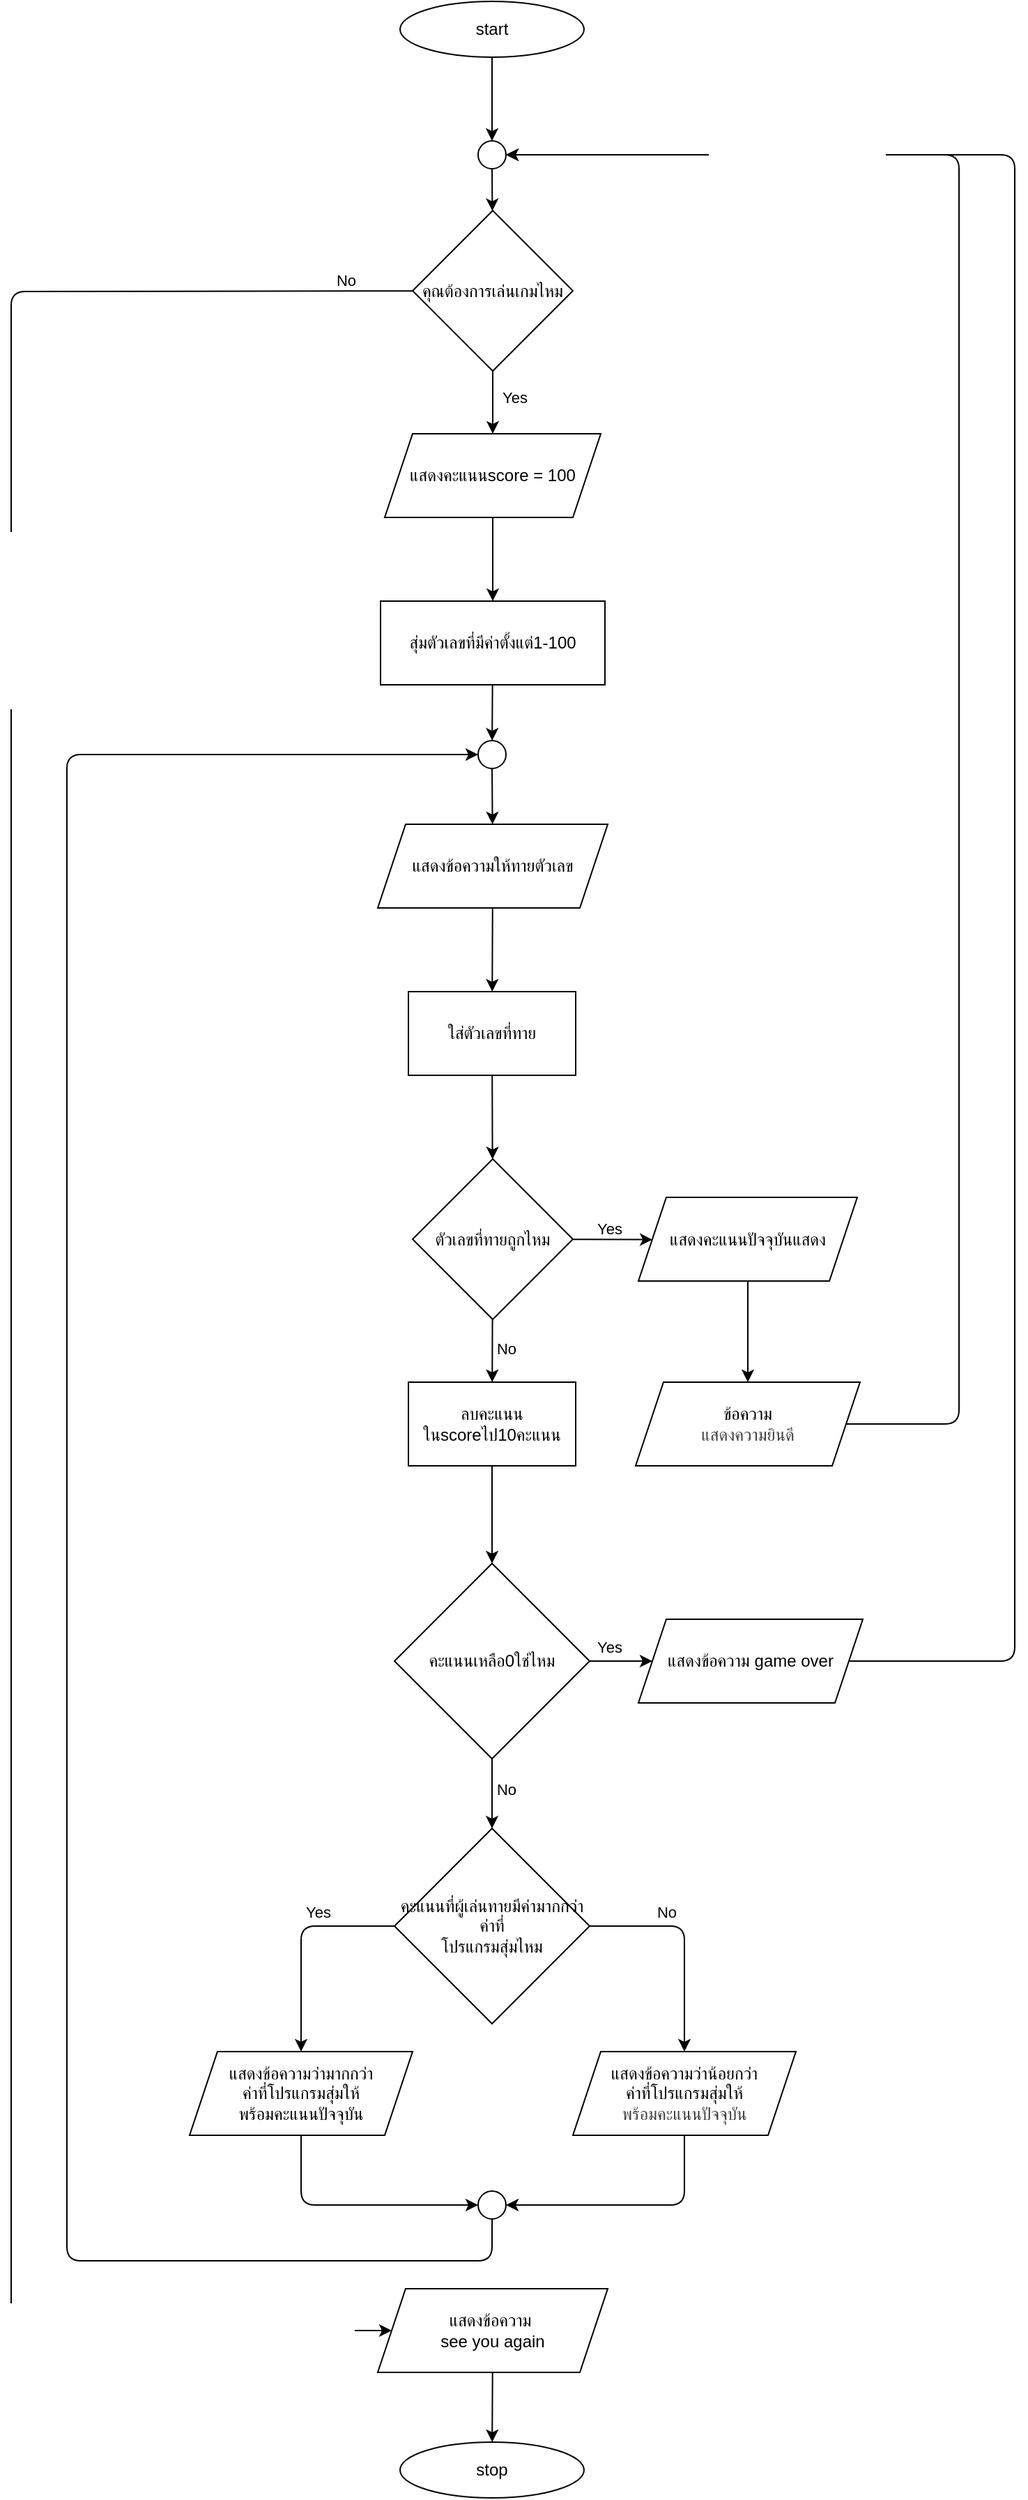 <mxfile>
    <diagram id="tuUJs19w71i3fkyfegZ3" name="Page-1">
        <mxGraphModel dx="1310" dy="632" grid="1" gridSize="10" guides="1" tooltips="1" connect="1" arrows="1" fold="1" page="1" pageScale="1" pageWidth="850" pageHeight="1100" math="0" shadow="0">
            <root>
                <mxCell id="0"/>
                <mxCell id="1" parent="0"/>
                <mxCell id="61" value="" style="edgeStyle=none;html=1;" edge="1" parent="1" source="2" target="10">
                    <mxGeometry relative="1" as="geometry"/>
                </mxCell>
                <mxCell id="2" value="start" style="ellipse;whiteSpace=wrap;html=1;" parent="1" vertex="1">
                    <mxGeometry x="359" y="40" width="132" height="40" as="geometry"/>
                </mxCell>
                <mxCell id="33" value="" style="edgeStyle=none;html=1;" parent="1" source="7" target="9" edge="1">
                    <mxGeometry relative="1" as="geometry"/>
                </mxCell>
                <mxCell id="55" value="Yes" style="edgeLabel;html=1;align=center;verticalAlign=middle;resizable=0;points=[];" parent="33" vertex="1" connectable="0">
                    <mxGeometry x="-0.156" y="2" relative="1" as="geometry">
                        <mxPoint x="13" as="offset"/>
                    </mxGeometry>
                </mxCell>
                <mxCell id="53" style="edgeStyle=none;html=1;entryX=0;entryY=0.5;entryDx=0;entryDy=0;" parent="1" source="7" target="28" edge="1">
                    <mxGeometry relative="1" as="geometry">
                        <Array as="points">
                            <mxPoint x="80" y="248"/>
                            <mxPoint x="80" y="1710"/>
                        </Array>
                    </mxGeometry>
                </mxCell>
                <mxCell id="56" value="No" style="edgeLabel;html=1;align=center;verticalAlign=middle;resizable=0;points=[];" parent="53" vertex="1" connectable="0">
                    <mxGeometry x="-0.933" y="-4" relative="1" as="geometry">
                        <mxPoint x="20" y="-4" as="offset"/>
                    </mxGeometry>
                </mxCell>
                <mxCell id="7" value="คุณต้องการเล่นเกมไหม" style="rhombus;whiteSpace=wrap;html=1;" parent="1" vertex="1">
                    <mxGeometry x="368" y="190" width="115" height="115" as="geometry"/>
                </mxCell>
                <mxCell id="34" value="" style="edgeStyle=none;html=1;" parent="1" source="9" target="12" edge="1">
                    <mxGeometry relative="1" as="geometry"/>
                </mxCell>
                <mxCell id="9" value="แสดงคะแนนscore = 100" style="shape=parallelogram;perimeter=parallelogramPerimeter;whiteSpace=wrap;html=1;fixedSize=1;" parent="1" vertex="1">
                    <mxGeometry x="348" y="350" width="155" height="60" as="geometry"/>
                </mxCell>
                <mxCell id="32" value="" style="edgeStyle=none;html=1;" parent="1" source="10" target="7" edge="1">
                    <mxGeometry relative="1" as="geometry"/>
                </mxCell>
                <mxCell id="10" value="" style="ellipse;whiteSpace=wrap;html=1;aspect=fixed;" parent="1" vertex="1">
                    <mxGeometry x="415" y="140" width="20" height="20" as="geometry"/>
                </mxCell>
                <mxCell id="51" value="" style="edgeStyle=none;html=1;" parent="1" source="12" target="49" edge="1">
                    <mxGeometry relative="1" as="geometry"/>
                </mxCell>
                <mxCell id="12" value="สุ่มตัวเลขที่มีค่าตั้งแต่1-100" style="rounded=0;whiteSpace=wrap;html=1;" parent="1" vertex="1">
                    <mxGeometry x="345" y="470" width="161" height="60" as="geometry"/>
                </mxCell>
                <mxCell id="36" value="" style="edgeStyle=none;html=1;" parent="1" source="14" target="17" edge="1">
                    <mxGeometry relative="1" as="geometry"/>
                </mxCell>
                <mxCell id="14" value="แสดงข้อความให้ทายตัวเลข" style="shape=parallelogram;perimeter=parallelogramPerimeter;whiteSpace=wrap;html=1;fixedSize=1;" parent="1" vertex="1">
                    <mxGeometry x="343" y="630" width="165" height="60" as="geometry"/>
                </mxCell>
                <mxCell id="38" value="" style="edgeStyle=none;html=1;" parent="1" source="16" target="18" edge="1">
                    <mxGeometry relative="1" as="geometry"/>
                </mxCell>
                <mxCell id="58" value="No" style="edgeLabel;html=1;align=center;verticalAlign=middle;resizable=0;points=[];" parent="38" vertex="1" connectable="0">
                    <mxGeometry x="-0.062" relative="1" as="geometry">
                        <mxPoint x="10" as="offset"/>
                    </mxGeometry>
                </mxCell>
                <mxCell id="43" value="" style="edgeStyle=none;html=1;" parent="1" source="16" edge="1">
                    <mxGeometry relative="1" as="geometry">
                        <mxPoint x="540.062" y="927.813" as="targetPoint"/>
                    </mxGeometry>
                </mxCell>
                <mxCell id="57" value="Yes" style="edgeLabel;html=1;align=center;verticalAlign=middle;resizable=0;points=[];" parent="43" vertex="1" connectable="0">
                    <mxGeometry x="-0.044" y="2" relative="1" as="geometry">
                        <mxPoint x="-2" y="-6" as="offset"/>
                    </mxGeometry>
                </mxCell>
                <mxCell id="16" value="ตัวเลขที่ทายถูกไหม" style="rhombus;whiteSpace=wrap;html=1;" parent="1" vertex="1">
                    <mxGeometry x="368" y="870" width="115" height="115" as="geometry"/>
                </mxCell>
                <mxCell id="37" value="" style="edgeStyle=none;html=1;" parent="1" source="17" target="16" edge="1">
                    <mxGeometry relative="1" as="geometry"/>
                </mxCell>
                <mxCell id="17" value="ใส่ตัวเลขที่ทาย" style="rounded=0;whiteSpace=wrap;html=1;" parent="1" vertex="1">
                    <mxGeometry x="365" y="750" width="120" height="60" as="geometry"/>
                </mxCell>
                <mxCell id="64" value="" style="edgeStyle=none;html=1;" edge="1" parent="1" source="18" target="63">
                    <mxGeometry relative="1" as="geometry"/>
                </mxCell>
                <mxCell id="18" value="ลบคะแนนในscoreไป10คะแนน" style="rounded=0;whiteSpace=wrap;html=1;" parent="1" vertex="1">
                    <mxGeometry x="365" y="1030" width="120" height="60" as="geometry"/>
                </mxCell>
                <mxCell id="41" style="edgeStyle=none;html=1;entryX=0.5;entryY=0;entryDx=0;entryDy=0;" parent="1" source="22" target="23" edge="1">
                    <mxGeometry relative="1" as="geometry">
                        <Array as="points">
                            <mxPoint x="288" y="1420"/>
                        </Array>
                    </mxGeometry>
                </mxCell>
                <mxCell id="59" value="Yes" style="edgeLabel;html=1;align=center;verticalAlign=middle;resizable=0;points=[];" parent="41" vertex="1" connectable="0">
                    <mxGeometry x="-0.442" y="-2" relative="1" as="geometry">
                        <mxPoint x="-11" y="-8" as="offset"/>
                    </mxGeometry>
                </mxCell>
                <mxCell id="42" style="edgeStyle=none;html=1;entryX=0.5;entryY=0;entryDx=0;entryDy=0;" parent="1" source="22" target="24" edge="1">
                    <mxGeometry relative="1" as="geometry">
                        <Array as="points">
                            <mxPoint x="563" y="1420"/>
                        </Array>
                    </mxGeometry>
                </mxCell>
                <mxCell id="60" value="No" style="edgeLabel;html=1;align=center;verticalAlign=middle;resizable=0;points=[];" parent="42" vertex="1" connectable="0">
                    <mxGeometry x="-0.478" y="4" relative="1" as="geometry">
                        <mxPoint x="14" y="-6" as="offset"/>
                    </mxGeometry>
                </mxCell>
                <mxCell id="22" value="&lt;span style=&quot;color: rgb(0, 0, 0);&quot;&gt;คะแนนที่ผู้เล่นทายมีค่ามากกว่าค่าที่&lt;/span&gt;&lt;div&gt;&lt;span style=&quot;color: rgb(0, 0, 0);&quot;&gt;โปรแกรมสุ่มไหม&lt;/span&gt;&lt;/div&gt;" style="rhombus;whiteSpace=wrap;html=1;" parent="1" vertex="1">
                    <mxGeometry x="355" y="1350" width="140" height="140" as="geometry"/>
                </mxCell>
                <mxCell id="47" style="edgeStyle=none;html=1;entryX=0;entryY=0.5;entryDx=0;entryDy=0;" parent="1" source="23" edge="1">
                    <mxGeometry relative="1" as="geometry">
                        <Array as="points">
                            <mxPoint x="288" y="1620"/>
                        </Array>
                        <mxPoint x="415.0" y="1620" as="targetPoint"/>
                    </mxGeometry>
                </mxCell>
                <mxCell id="23" value="แสดงข้อความว่ามากกว่า&lt;div&gt;ค่าที่โปรแกรมสุ่มให้&lt;/div&gt;&lt;div&gt;พร้อมคะแนนปัจจุบัน&lt;/div&gt;" style="shape=parallelogram;perimeter=parallelogramPerimeter;whiteSpace=wrap;html=1;fixedSize=1;" parent="1" vertex="1">
                    <mxGeometry x="208" y="1510" width="160" height="60" as="geometry"/>
                </mxCell>
                <mxCell id="48" style="edgeStyle=none;html=1;entryX=1;entryY=0.5;entryDx=0;entryDy=0;" parent="1" source="24" edge="1">
                    <mxGeometry relative="1" as="geometry">
                        <Array as="points">
                            <mxPoint x="563" y="1620"/>
                        </Array>
                        <mxPoint x="435.0" y="1620" as="targetPoint"/>
                    </mxGeometry>
                </mxCell>
                <mxCell id="24" value="แสดงข้อความว่าน้อยกว่า&lt;div&gt;ค่าที่โปรแกรมสุ่มให้&lt;/div&gt;&lt;div&gt;&lt;span style=&quot;color: rgb(63, 63, 63);&quot;&gt;พร้อมคะแนนปัจจุบัน&lt;/span&gt;&lt;/div&gt;" style="shape=parallelogram;perimeter=parallelogramPerimeter;whiteSpace=wrap;html=1;fixedSize=1;" parent="1" vertex="1">
                    <mxGeometry x="483" y="1510" width="160" height="60" as="geometry"/>
                </mxCell>
                <mxCell id="44" value="" style="edgeStyle=none;html=1;" parent="1" edge="1">
                    <mxGeometry relative="1" as="geometry">
                        <mxPoint x="608.5" y="958" as="sourcePoint"/>
                        <mxPoint x="608.5" y="1030" as="targetPoint"/>
                    </mxGeometry>
                </mxCell>
                <mxCell id="26" value="&lt;span style=&quot;color: rgb(0, 0, 0);&quot;&gt;แสดงคะแนนปัจจุบัน&lt;/span&gt;&lt;span style=&quot;color: rgb(0, 0, 0); scrollbar-color: rgb(226, 226, 226) rgb(251, 251, 251);&quot;&gt;แสดง&lt;/span&gt;" style="shape=parallelogram;perimeter=parallelogramPerimeter;whiteSpace=wrap;html=1;fixedSize=1;" parent="1" vertex="1">
                    <mxGeometry x="530" y="897.5" width="157" height="60" as="geometry"/>
                </mxCell>
                <mxCell id="45" style="edgeStyle=none;html=1;exitX=1;exitY=0.5;exitDx=0;exitDy=0;" parent="1" source="27" edge="1">
                    <mxGeometry relative="1" as="geometry">
                        <mxPoint x="752" y="1020" as="sourcePoint"/>
                        <mxPoint x="435" y="150" as="targetPoint"/>
                        <Array as="points">
                            <mxPoint x="760" y="1060"/>
                            <mxPoint x="760" y="150"/>
                        </Array>
                    </mxGeometry>
                </mxCell>
                <mxCell id="27" value="&lt;span style=&quot;color: rgb(0, 0, 0);&quot;&gt;ข้อความ&lt;/span&gt;&lt;div style=&quot;color: rgb(63, 63, 63); scrollbar-color: rgb(226, 226, 226) rgb(251, 251, 251);&quot;&gt;แสดงความยินดี&lt;/div&gt;" style="shape=parallelogram;perimeter=parallelogramPerimeter;whiteSpace=wrap;html=1;fixedSize=1;" parent="1" vertex="1">
                    <mxGeometry x="528" y="1030" width="161" height="60" as="geometry"/>
                </mxCell>
                <mxCell id="54" value="" style="edgeStyle=none;html=1;" parent="1" source="28" target="29" edge="1">
                    <mxGeometry relative="1" as="geometry"/>
                </mxCell>
                <mxCell id="28" value="แสดงข้อความ&amp;nbsp;&lt;div&gt;see you again&lt;/div&gt;" style="shape=parallelogram;perimeter=parallelogramPerimeter;whiteSpace=wrap;html=1;fixedSize=1;" parent="1" vertex="1">
                    <mxGeometry x="343" y="1680" width="165" height="60" as="geometry"/>
                </mxCell>
                <mxCell id="29" value="stop" style="ellipse;whiteSpace=wrap;html=1;" parent="1" vertex="1">
                    <mxGeometry x="359" y="1790" width="132" height="40" as="geometry"/>
                </mxCell>
                <mxCell id="72" style="edgeStyle=none;html=1;entryX=0;entryY=0.5;entryDx=0;entryDy=0;exitX=0.5;exitY=1;exitDx=0;exitDy=0;" edge="1" parent="1" source="46" target="49">
                    <mxGeometry relative="1" as="geometry">
                        <Array as="points">
                            <mxPoint x="425" y="1660"/>
                            <mxPoint x="120" y="1660"/>
                            <mxPoint x="120" y="580"/>
                        </Array>
                    </mxGeometry>
                </mxCell>
                <mxCell id="46" value="" style="ellipse;whiteSpace=wrap;html=1;aspect=fixed;" parent="1" vertex="1">
                    <mxGeometry x="415" y="1610" width="20" height="20" as="geometry"/>
                </mxCell>
                <mxCell id="50" value="" style="edgeStyle=none;html=1;" parent="1" source="49" target="14" edge="1">
                    <mxGeometry relative="1" as="geometry"/>
                </mxCell>
                <mxCell id="49" value="" style="ellipse;whiteSpace=wrap;html=1;aspect=fixed;" parent="1" vertex="1">
                    <mxGeometry x="415" y="570" width="20" height="20" as="geometry"/>
                </mxCell>
                <mxCell id="66" value="" style="edgeStyle=none;html=1;" edge="1" parent="1" source="63" target="65">
                    <mxGeometry relative="1" as="geometry"/>
                </mxCell>
                <mxCell id="70" value="Yes" style="edgeLabel;html=1;align=center;verticalAlign=middle;resizable=0;points=[];" vertex="1" connectable="0" parent="66">
                    <mxGeometry x="-0.327" y="1" relative="1" as="geometry">
                        <mxPoint x="-1" y="-9" as="offset"/>
                    </mxGeometry>
                </mxCell>
                <mxCell id="69" value="" style="edgeStyle=none;html=1;" edge="1" parent="1" source="63" target="22">
                    <mxGeometry relative="1" as="geometry"/>
                </mxCell>
                <mxCell id="71" value="No" style="edgeLabel;html=1;align=center;verticalAlign=middle;resizable=0;points=[];" vertex="1" connectable="0" parent="69">
                    <mxGeometry x="-0.135" y="3" relative="1" as="geometry">
                        <mxPoint x="7" as="offset"/>
                    </mxGeometry>
                </mxCell>
                <mxCell id="63" value="คะแนนเหลือ0ใช่ไหม" style="rhombus;whiteSpace=wrap;html=1;" vertex="1" parent="1">
                    <mxGeometry x="355" y="1160" width="140" height="140" as="geometry"/>
                </mxCell>
                <mxCell id="67" style="edgeStyle=none;html=1;entryX=1;entryY=0.5;entryDx=0;entryDy=0;" edge="1" parent="1" source="65" target="10">
                    <mxGeometry relative="1" as="geometry">
                        <Array as="points">
                            <mxPoint x="800" y="1230"/>
                            <mxPoint x="800" y="150"/>
                        </Array>
                    </mxGeometry>
                </mxCell>
                <mxCell id="65" value="แสดงข้อความ game over" style="shape=parallelogram;perimeter=parallelogramPerimeter;whiteSpace=wrap;html=1;fixedSize=1;" vertex="1" parent="1">
                    <mxGeometry x="530" y="1200" width="161" height="60" as="geometry"/>
                </mxCell>
            </root>
        </mxGraphModel>
    </diagram>
</mxfile>